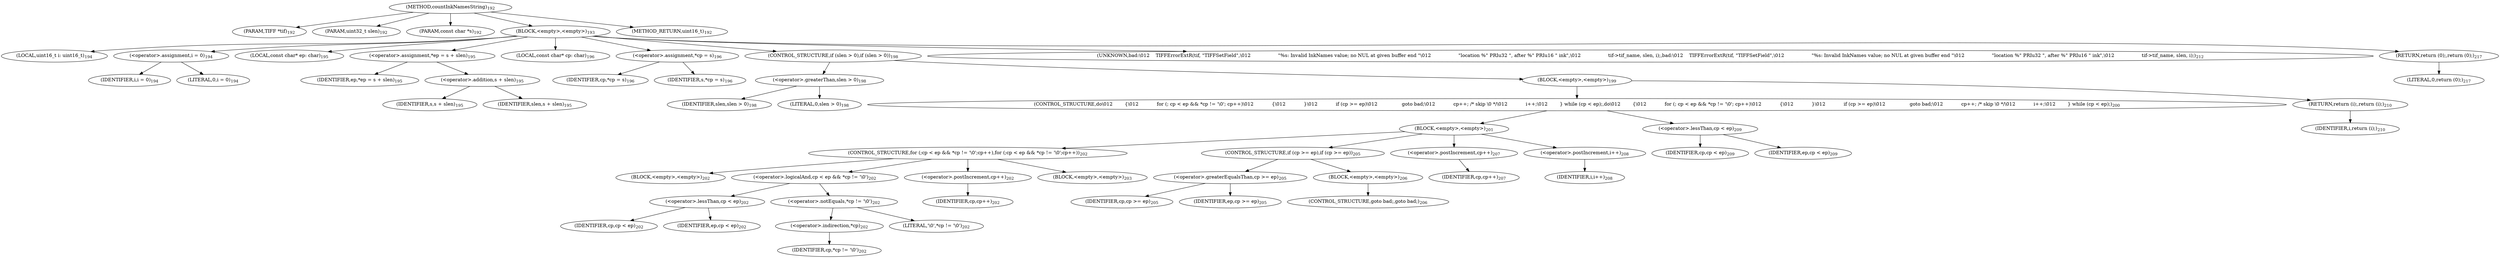 digraph "countInkNamesString" {  
"40094" [label = <(METHOD,countInkNamesString)<SUB>192</SUB>> ]
"40095" [label = <(PARAM,TIFF *tif)<SUB>192</SUB>> ]
"40096" [label = <(PARAM,uint32_t slen)<SUB>192</SUB>> ]
"40097" [label = <(PARAM,const char *s)<SUB>192</SUB>> ]
"40098" [label = <(BLOCK,&lt;empty&gt;,&lt;empty&gt;)<SUB>193</SUB>> ]
"40099" [label = <(LOCAL,uint16_t i: uint16_t)<SUB>194</SUB>> ]
"40100" [label = <(&lt;operator&gt;.assignment,i = 0)<SUB>194</SUB>> ]
"40101" [label = <(IDENTIFIER,i,i = 0)<SUB>194</SUB>> ]
"40102" [label = <(LITERAL,0,i = 0)<SUB>194</SUB>> ]
"40103" [label = <(LOCAL,const char* ep: char)<SUB>195</SUB>> ]
"40104" [label = <(&lt;operator&gt;.assignment,*ep = s + slen)<SUB>195</SUB>> ]
"40105" [label = <(IDENTIFIER,ep,*ep = s + slen)<SUB>195</SUB>> ]
"40106" [label = <(&lt;operator&gt;.addition,s + slen)<SUB>195</SUB>> ]
"40107" [label = <(IDENTIFIER,s,s + slen)<SUB>195</SUB>> ]
"40108" [label = <(IDENTIFIER,slen,s + slen)<SUB>195</SUB>> ]
"40109" [label = <(LOCAL,const char* cp: char)<SUB>196</SUB>> ]
"40110" [label = <(&lt;operator&gt;.assignment,*cp = s)<SUB>196</SUB>> ]
"40111" [label = <(IDENTIFIER,cp,*cp = s)<SUB>196</SUB>> ]
"40112" [label = <(IDENTIFIER,s,*cp = s)<SUB>196</SUB>> ]
"40113" [label = <(CONTROL_STRUCTURE,if (slen &gt; 0),if (slen &gt; 0))<SUB>198</SUB>> ]
"40114" [label = <(&lt;operator&gt;.greaterThan,slen &gt; 0)<SUB>198</SUB>> ]
"40115" [label = <(IDENTIFIER,slen,slen &gt; 0)<SUB>198</SUB>> ]
"40116" [label = <(LITERAL,0,slen &gt; 0)<SUB>198</SUB>> ]
"40117" [label = <(BLOCK,&lt;empty&gt;,&lt;empty&gt;)<SUB>199</SUB>> ]
"40118" [label = <(CONTROL_STRUCTURE,do\012        {\012            for (; cp &lt; ep &amp;&amp; *cp != '\0'; cp++)\012            {\012            }\012            if (cp &gt;= ep)\012                goto bad;\012            cp++; /* skip \0 */\012            i++;\012        } while (cp &lt; ep);,do\012        {\012            for (; cp &lt; ep &amp;&amp; *cp != '\0'; cp++)\012            {\012            }\012            if (cp &gt;= ep)\012                goto bad;\012            cp++; /* skip \0 */\012            i++;\012        } while (cp &lt; ep);)<SUB>200</SUB>> ]
"40119" [label = <(BLOCK,&lt;empty&gt;,&lt;empty&gt;)<SUB>201</SUB>> ]
"40120" [label = <(CONTROL_STRUCTURE,for (;cp &lt; ep &amp;&amp; *cp != '\0';cp++),for (;cp &lt; ep &amp;&amp; *cp != '\0';cp++))<SUB>202</SUB>> ]
"40121" [label = <(BLOCK,&lt;empty&gt;,&lt;empty&gt;)<SUB>202</SUB>> ]
"40122" [label = <(&lt;operator&gt;.logicalAnd,cp &lt; ep &amp;&amp; *cp != '\0')<SUB>202</SUB>> ]
"40123" [label = <(&lt;operator&gt;.lessThan,cp &lt; ep)<SUB>202</SUB>> ]
"40124" [label = <(IDENTIFIER,cp,cp &lt; ep)<SUB>202</SUB>> ]
"40125" [label = <(IDENTIFIER,ep,cp &lt; ep)<SUB>202</SUB>> ]
"40126" [label = <(&lt;operator&gt;.notEquals,*cp != '\0')<SUB>202</SUB>> ]
"40127" [label = <(&lt;operator&gt;.indirection,*cp)<SUB>202</SUB>> ]
"40128" [label = <(IDENTIFIER,cp,*cp != '\0')<SUB>202</SUB>> ]
"40129" [label = <(LITERAL,'\0',*cp != '\0')<SUB>202</SUB>> ]
"40130" [label = <(&lt;operator&gt;.postIncrement,cp++)<SUB>202</SUB>> ]
"40131" [label = <(IDENTIFIER,cp,cp++)<SUB>202</SUB>> ]
"40132" [label = <(BLOCK,&lt;empty&gt;,&lt;empty&gt;)<SUB>203</SUB>> ]
"40133" [label = <(CONTROL_STRUCTURE,if (cp &gt;= ep),if (cp &gt;= ep))<SUB>205</SUB>> ]
"40134" [label = <(&lt;operator&gt;.greaterEqualsThan,cp &gt;= ep)<SUB>205</SUB>> ]
"40135" [label = <(IDENTIFIER,cp,cp &gt;= ep)<SUB>205</SUB>> ]
"40136" [label = <(IDENTIFIER,ep,cp &gt;= ep)<SUB>205</SUB>> ]
"40137" [label = <(BLOCK,&lt;empty&gt;,&lt;empty&gt;)<SUB>206</SUB>> ]
"40138" [label = <(CONTROL_STRUCTURE,goto bad;,goto bad;)<SUB>206</SUB>> ]
"40139" [label = <(&lt;operator&gt;.postIncrement,cp++)<SUB>207</SUB>> ]
"40140" [label = <(IDENTIFIER,cp,cp++)<SUB>207</SUB>> ]
"40141" [label = <(&lt;operator&gt;.postIncrement,i++)<SUB>208</SUB>> ]
"40142" [label = <(IDENTIFIER,i,i++)<SUB>208</SUB>> ]
"40143" [label = <(&lt;operator&gt;.lessThan,cp &lt; ep)<SUB>209</SUB>> ]
"40144" [label = <(IDENTIFIER,cp,cp &lt; ep)<SUB>209</SUB>> ]
"40145" [label = <(IDENTIFIER,ep,cp &lt; ep)<SUB>209</SUB>> ]
"40146" [label = <(RETURN,return (i);,return (i);)<SUB>210</SUB>> ]
"40147" [label = <(IDENTIFIER,i,return (i);)<SUB>210</SUB>> ]
"40148" [label = <(UNKNOWN,bad:\012    TIFFErrorExtR(tif, &quot;TIFFSetField&quot;,\012                  &quot;%s: Invalid InkNames value; no NUL at given buffer end &quot;\012                  &quot;location %&quot; PRIu32 &quot;, after %&quot; PRIu16 &quot; ink&quot;,\012                  tif-&gt;tif_name, slen, i);,bad:\012    TIFFErrorExtR(tif, &quot;TIFFSetField&quot;,\012                  &quot;%s: Invalid InkNames value; no NUL at given buffer end &quot;\012                  &quot;location %&quot; PRIu32 &quot;, after %&quot; PRIu16 &quot; ink&quot;,\012                  tif-&gt;tif_name, slen, i);)<SUB>212</SUB>> ]
"40149" [label = <(RETURN,return (0);,return (0);)<SUB>217</SUB>> ]
"40150" [label = <(LITERAL,0,return (0);)<SUB>217</SUB>> ]
"40151" [label = <(METHOD_RETURN,uint16_t)<SUB>192</SUB>> ]
  "40094" -> "40095" 
  "40094" -> "40096" 
  "40094" -> "40097" 
  "40094" -> "40098" 
  "40094" -> "40151" 
  "40098" -> "40099" 
  "40098" -> "40100" 
  "40098" -> "40103" 
  "40098" -> "40104" 
  "40098" -> "40109" 
  "40098" -> "40110" 
  "40098" -> "40113" 
  "40098" -> "40148" 
  "40098" -> "40149" 
  "40100" -> "40101" 
  "40100" -> "40102" 
  "40104" -> "40105" 
  "40104" -> "40106" 
  "40106" -> "40107" 
  "40106" -> "40108" 
  "40110" -> "40111" 
  "40110" -> "40112" 
  "40113" -> "40114" 
  "40113" -> "40117" 
  "40114" -> "40115" 
  "40114" -> "40116" 
  "40117" -> "40118" 
  "40117" -> "40146" 
  "40118" -> "40119" 
  "40118" -> "40143" 
  "40119" -> "40120" 
  "40119" -> "40133" 
  "40119" -> "40139" 
  "40119" -> "40141" 
  "40120" -> "40121" 
  "40120" -> "40122" 
  "40120" -> "40130" 
  "40120" -> "40132" 
  "40122" -> "40123" 
  "40122" -> "40126" 
  "40123" -> "40124" 
  "40123" -> "40125" 
  "40126" -> "40127" 
  "40126" -> "40129" 
  "40127" -> "40128" 
  "40130" -> "40131" 
  "40133" -> "40134" 
  "40133" -> "40137" 
  "40134" -> "40135" 
  "40134" -> "40136" 
  "40137" -> "40138" 
  "40139" -> "40140" 
  "40141" -> "40142" 
  "40143" -> "40144" 
  "40143" -> "40145" 
  "40146" -> "40147" 
  "40149" -> "40150" 
}
